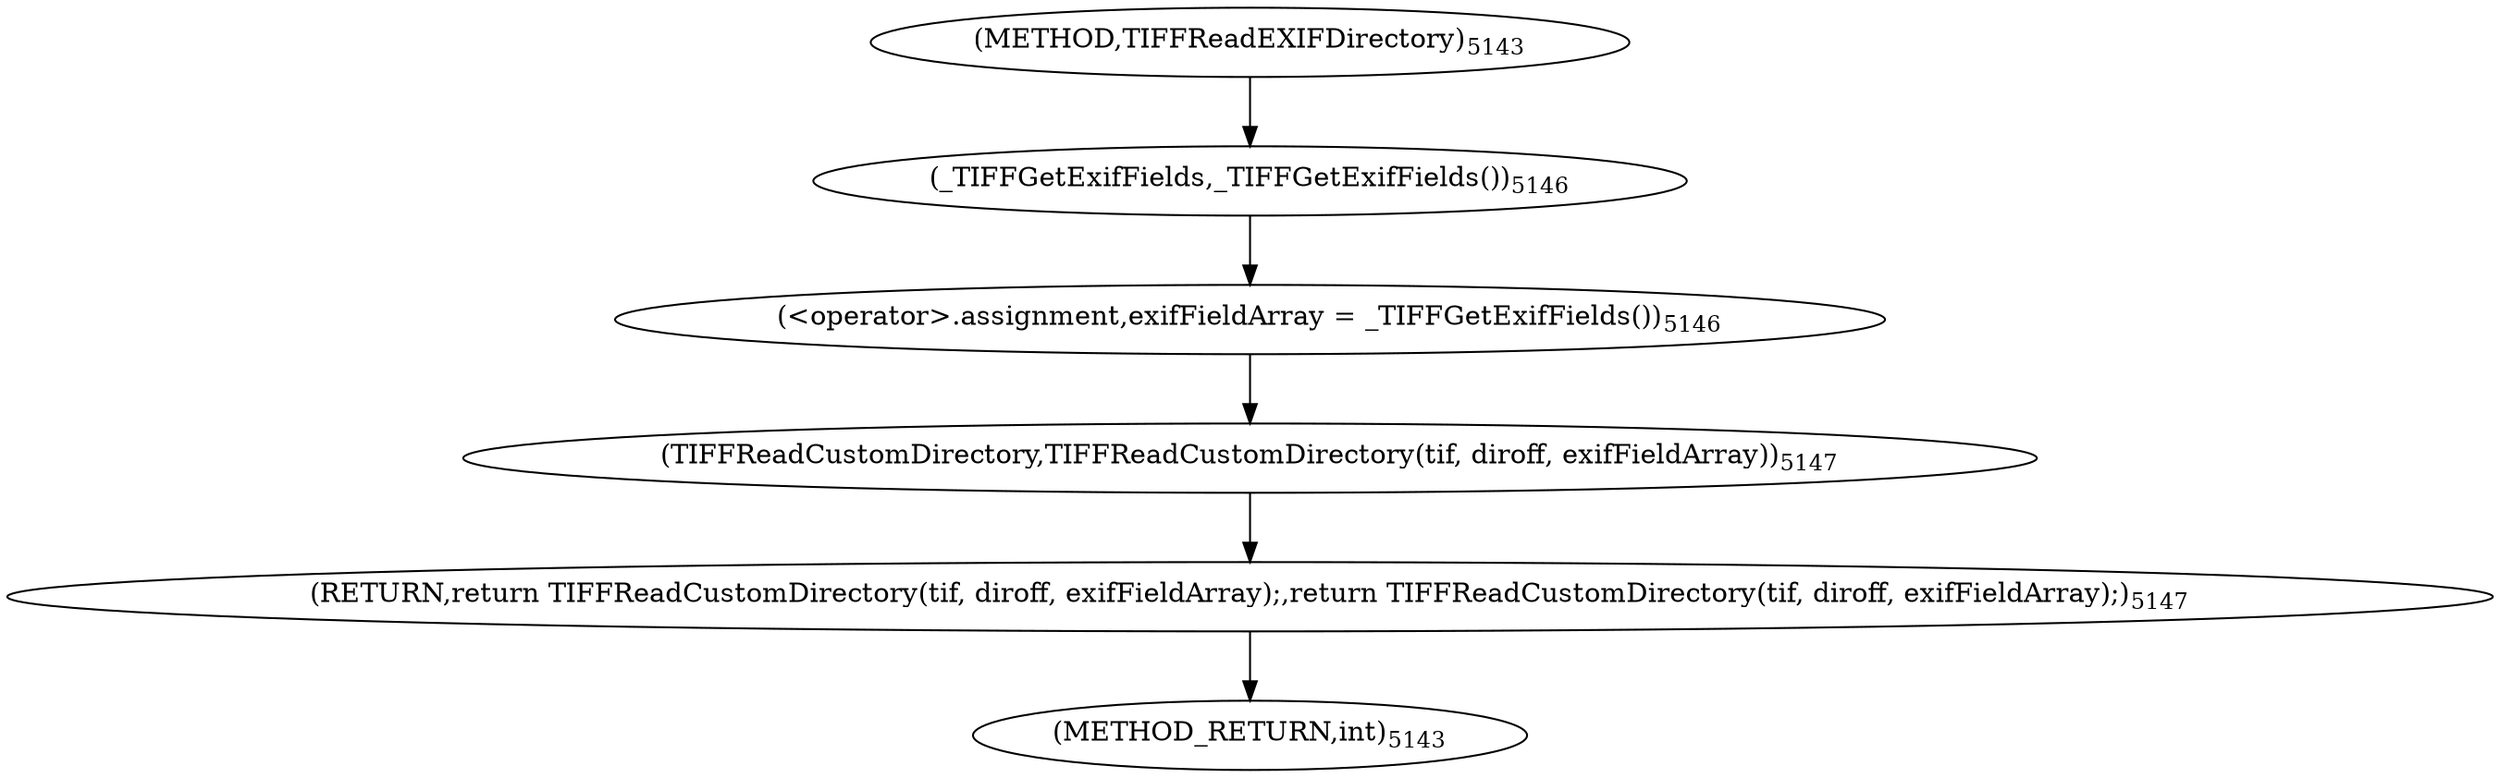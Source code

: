 digraph "TIFFReadEXIFDirectory" {  
"91168" [label = <(&lt;operator&gt;.assignment,exifFieldArray = _TIFFGetExifFields())<SUB>5146</SUB>> ]
"91171" [label = <(RETURN,return TIFFReadCustomDirectory(tif, diroff, exifFieldArray);,return TIFFReadCustomDirectory(tif, diroff, exifFieldArray);)<SUB>5147</SUB>> ]
"91170" [label = <(_TIFFGetExifFields,_TIFFGetExifFields())<SUB>5146</SUB>> ]
"91172" [label = <(TIFFReadCustomDirectory,TIFFReadCustomDirectory(tif, diroff, exifFieldArray))<SUB>5147</SUB>> ]
"91163" [label = <(METHOD,TIFFReadEXIFDirectory)<SUB>5143</SUB>> ]
"91176" [label = <(METHOD_RETURN,int)<SUB>5143</SUB>> ]
  "91168" -> "91172" 
  "91171" -> "91176" 
  "91170" -> "91168" 
  "91172" -> "91171" 
  "91163" -> "91170" 
}

